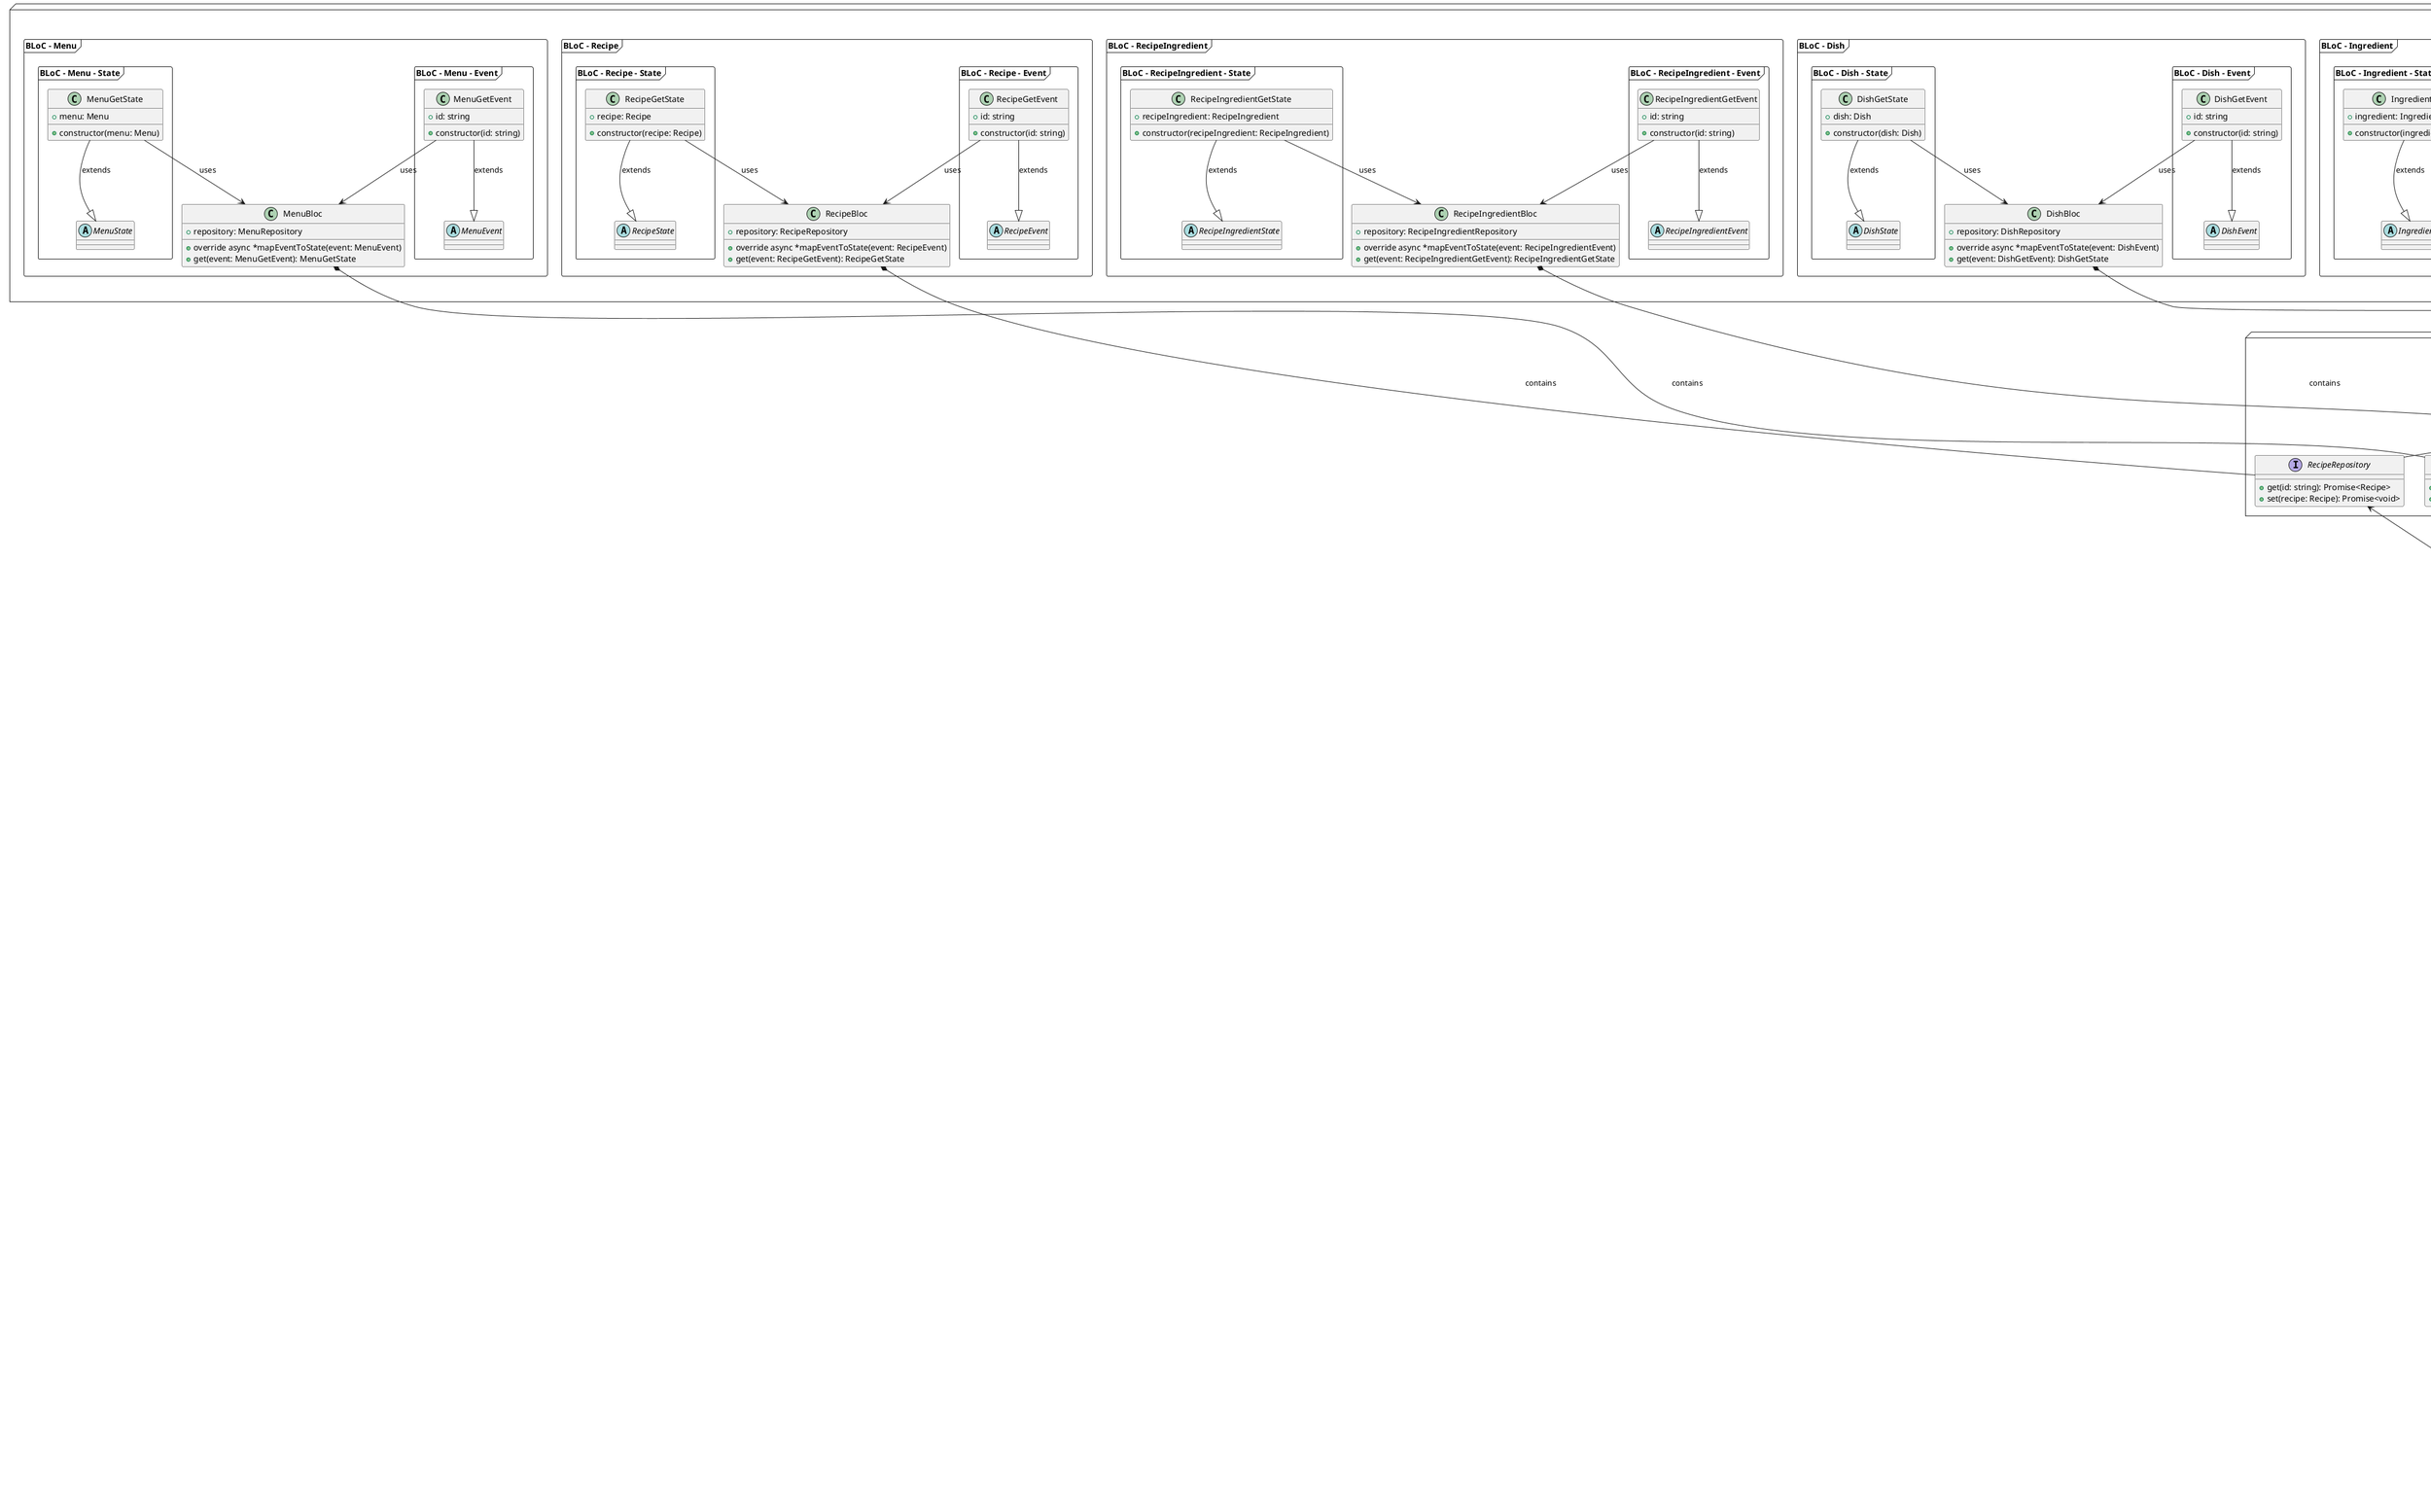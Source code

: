 @startuml Shoku Individual UML classes

node "Types" {
    interface Recipe {
    + id: string
    + name: string
    + description: string
    + image: Image
    + average_time: number
    + average_rate: number
    + ingredients: RecipeIngredient[]
    + steps: RecipeStep[]
    }
    Recipe *-- RecipeIngredient : contains
    Recipe *-- RecipeStep : contains

    interface RecipeStep {
        + name: string
        + description: string
    }

    interface RecipeIngredient {
        + id: string
        + ingredient: Ingredient
        + quantity: number
        + unity: string
    }
    RecipeIngredient *-- Ingredient : contains

    interface Ingredient {
        + id: string
        + name: string
        + image: Image
        + allergens: Pictogram[]
        + diets: Pictogram[]
    }
    Ingredient *-- Pictogram : contains

    interface Pictogram {
        + id: string
        + name: string
        + pictogram: Image
    }

    interface Restaurant {
        + id: string
        + name: string
        + description: string
        + image: Image
        + average_rate: number
        + average_price: string
        + location: string
        + phone: string
        + url: string
        + opening_time: TimeRange[][]
        + card: Card
    }
    Restaurant *-- TimeRange : contains
    Restaurant *-- Card : contains

    interface TimeRange {
        + from: string
        + to: string
    }

    interface Card {
        + id: string
        + name: string
        + dishes: Dish[]
        + menus: Menu[]
    }
    Card *-- Dish : contains
    Card *-- Menu : contains

    interface Menu {
        + id: string
        + name: string
        + price: string
        + dishes: Dish[]
    }
    Menu *-- Dish : contains

    interface Dish {
        + id: string
        + name: string
        + description: string
        + price: string
        + ingredients: Ingredient[]
        + sauces: Sauce[]
    }
    Dish *-- Ingredient : contains
    Dish *-- Sauce : contains

    interface Sauce {
        id: string
        name: string
        ingredients: Ingredient[]
    }
    Sauce *-- Ingredient : contains

    interface Profile {
        + id: string
        + email: string
        + firstName: string
        + lastName: string
        + allergens: Pictogram[]
        + diets: Pictogram[]
        + favorite_recipes: Recipe[]
        + favorite_restaurants: Restaurant[]
    }
}

node "Repositories" {
    interface Repository<T> {
        + get(id: string): Promise<T>
        + set(item: T): Promise<void>
    }
    Repository <|-down- RecipeRepository : extends
    Repository <|-down- RecipeIngredientRepository : extends
    Repository <|-down- IngredientRepository : extends
    Repository <|-down- PictogramRepository : extends
    Repository <|-down- RestaurantRepository : extends
    Repository <|-down- CardRepository : extends
    Repository <|-down- MenuRepository : extends
    Repository <|-down- DishRepository : extends
    Repository <|-down- ProfileRepository : extends

    interface RecipeRepository {
        + get(id: string): Promise<Recipe>
        + set(recipe: Recipe): Promise<void>
    }
    RecipeRepository <-- Recipe : uses

    interface RecipeIngredientRepository {
        + get(id: string): Promise<RecipeIngredient>
        + set(ingredient: RecipeIngredient): Promise<void>
    }
    RecipeIngredientRepository <-- RecipeIngredient : uses

    interface IngredientRepository {
        + get(id: string): Promise<Ingredient>
        + set(ingredient: Ingredient): Promise<void>
    }
    IngredientRepository <-- Ingredient : uses

    interface PictogramRepository {
        + get(id: string): Promise<Pictogram>
        + set(pictogram: Pictogram): Promise<void>
    }
    PictogramRepository <-- Pictogram : uses

    interface RestaurantRepository {
        + get(id: string): Promise<Restaurant>
        + set(restaurant: Restaurant): Promise<void>
    }
    RestaurantRepository <-- Restaurant : uses

    interface CardRepository {
        + get(id: string): Promise<Card>
        + set(card: Card): Promise<void>
    }
    CardRepository <-- Card : uses

    interface MenuRepository {
        + get(id: string): Promise<Menu>
        + set(menu: Menu): Promise<void>
    }
    MenuRepository <-- Menu : uses

    interface DishRepository {
        + get(id: string): Promise<Dish>
        + set(dish: Dish): Promise<void>
    }
    DishRepository <-- Dish : uses

    interface SauceRepository {
        + get(id: string): Promise<Sauce>
        + set(sauce: Sauce): Promise<void>
    }
    SauceRepository <-- Sauce : uses

    interface ProfileRepository {
        + get(id: string): Promise<Profile>
        + set(profile: Profile): Promise<void>
    }
    ProfileRepository <-- Profile : uses
}

database json {
}
json <-up- Repository : uses

node "BLoC" {
    frame "BLoC - Recipe" {
        frame "BLoC - Recipe - Event" {
            abstract RecipeEvent {
            }

            class RecipeGetEvent {
                + id: string

                + constructor(id: string)
            }
            RecipeEvent <|-up- RecipeGetEvent : extends
        }

        frame "BLoC - Recipe - State" {
            abstract RecipeState {
            }

            class RecipeGetState {
                + recipe: Recipe

                + constructor(recipe: Recipe)
            }
            RecipeState <|-up- RecipeGetState : extends
        }

        class RecipeBloc {
            + repository: RecipeRepository

            + override async *mapEventToState(event: RecipeEvent)
            + get(event: RecipeGetEvent): RecipeGetState
        }
        RecipeBloc *-down- RecipeRepository : contains
        RecipeBloc <-up- RecipeGetEvent : uses
        RecipeBloc <-up- RecipeGetState : uses
    }

    frame "BLoC - RecipeIngredient" {
        frame "BLoC - RecipeIngredient - Event" {
            abstract RecipeIngredientEvent {
            }

            class RecipeIngredientGetEvent {
                + id: string

                + constructor(id: string)
            }
            RecipeIngredientEvent <|-up- RecipeIngredientGetEvent : extends
        }

        frame "BLoC - RecipeIngredient - State" {
            abstract RecipeIngredientState {
            }

            class RecipeIngredientGetState {
                + recipeIngredient: RecipeIngredient

                + constructor(recipeIngredient: RecipeIngredient)
            }
            RecipeIngredientState <|-up- RecipeIngredientGetState : extends
        }

        class RecipeIngredientBloc {
            + repository: RecipeIngredientRepository

            + override async *mapEventToState(event: RecipeIngredientEvent)
            + get(event: RecipeIngredientGetEvent): RecipeIngredientGetState
        }
        RecipeIngredientBloc *-down- RecipeIngredientRepository : contains
        RecipeIngredientBloc <-up- RecipeIngredientGetEvent : uses
        RecipeIngredientBloc <-up- RecipeIngredientGetState : uses
    }

    frame "BLoC - Ingredient" {
        frame "BLoC - Ingredient - Event" {
            abstract IngredientEvent {
            }

            class IngredientGetEvent {
                + id: string

                + constructor(id: string)
            }
            IngredientEvent <|-up- IngredientGetEvent : extends
        }

        frame "BLoC - Ingredient - State" {
            abstract IngredientState {
            }

            class IngredientGetState {
                + ingredient: Ingredient

                + constructor(ingredient: Ingredient)
            }
            IngredientState <|-up- IngredientGetState : extends
        }

        class IngredientBloc {
            + repository: IngredientRepository

            + override async *mapEventToState(event: IngredientEvent)
            + get(event: IngredientGetEvent): IngredientGetState
        }
        IngredientBloc *-down- IngredientRepository : contains
        IngredientBloc <-up- IngredientGetEvent : uses
        IngredientBloc <-up- IngredientGetState : uses
    }

    frame "BLoC - Pictogram" {
        frame "BLoC - Pictogram - Event" {
            abstract PictogramEvent {
            }

            class PictogramGetEvent {
                + id: string

                + constructor(id: string)
            }
            PictogramEvent <|-up- PictogramGetEvent : extends
        }

        frame "BLoC - Pictogram - State" {
            abstract PictogramState {
            }

            class PictogramGetState {
                + pictogram: Pictogram

                + constructor(pictogram: Pictogram)
            }
            PictogramState <|-up- PictogramGetState : extends
        }

        class PictogramBloc {
            + repository: PictogramRepository

            + override async *mapEventToState(event: PictogramEvent)
            + get(event: PictogramGetEvent): PictogramGetState
        }
        PictogramBloc *-down- PictogramRepository : contains
        PictogramBloc <-up- PictogramGetEvent : uses
        PictogramBloc <-up- PictogramGetState : uses
    }

    frame "BLoC - Restaurant" {
        frame "BLoC - Restaurant - Event" {
            abstract RestaurantEvent {
            }

            class RestaurantGetEvent {
                + id: string

                + constructor(id: string)
            }
            RestaurantEvent <|-up- RestaurantGetEvent : extends
        }

        frame "BLoC - Restaurant - State" {
            abstract RestaurantState {
            }

            class RestaurantGetState {
                + restaurant: Restaurant

                + constructor(restaurant: Restaurant)
            }
            RestaurantState <|-up- RestaurantGetState : extends
        }

        class RestaurantBloc {
            + repository: RestaurantRepository

            + override async *mapEventToState(event: RestaurantEvent)
            + get(event: RestaurantGetEvent): RestaurantGetState
        }
        RestaurantBloc *-down- RestaurantRepository : contains
        RestaurantBloc <-up- RestaurantGetEvent : uses
        RestaurantBloc <-up- RestaurantGetState : uses
    }

    frame "BLoC - Card" {
        frame "BLoC - Card - Event" {
            abstract CardEvent {
            }

            class CardGetEvent {
                + id: string

                + constructor(id: string)
            }
            CardEvent <|-up- CardGetEvent : extends
        }

        frame "BLoC - Card - State" {
            abstract CardState {
            }

            class CardGetState {
                + card: Card

                + constructor(card: Card)
            }
            CardState <|-up- CardGetState : extends
        }

        class CardBloc {
            + repository: CardRepository

            + override async *mapEventToState(event: CardEvent)
            + get(event: CardGetEvent): CardGetState
        }
        CardBloc *-down- CardRepository : contains
        CardBloc <-up- CardGetEvent : uses
        CardBloc <-up- CardGetState : uses
    }

    frame "BLoC - Menu" {
        frame "BLoC - Menu - Event" {
            abstract MenuEvent {
            }

            class MenuGetEvent {
                + id: string

                + constructor(id: string)
            }
            MenuEvent <|-up- MenuGetEvent : extends
        }

        frame "BLoC - Menu - State" {
            abstract MenuState {
            }

            class MenuGetState {
                + menu: Menu

                + constructor(menu: Menu)
            }
            MenuState <|-up- MenuGetState : extends
        }

        class MenuBloc {
            + repository: MenuRepository

            + override async *mapEventToState(event: MenuEvent)
            + get(event: MenuGetEvent): MenuGetState
        }
        MenuBloc *-down- MenuRepository : contains
        MenuBloc <-up- MenuGetEvent : uses
        MenuBloc <-up- MenuGetState : uses
    }

    frame "BLoC - Dish" {
        frame "BLoC - Dish - Event" {
            abstract DishEvent {
            }

            class DishGetEvent {
                + id: string

                + constructor(id: string)
            }
            DishEvent <|-up- DishGetEvent : extends
        }

        frame "BLoC - Dish - State" {
            abstract DishState {
            }

            class DishGetState {
                + dish: Dish

                + constructor(dish: Dish)
            }
            DishState <|-up- DishGetState : extends
        }

        class DishBloc {
            + repository: DishRepository

            + override async *mapEventToState(event: DishEvent)
            + get(event: DishGetEvent): DishGetState
        }
        DishBloc *-down- DishRepository : contains
        DishBloc <-up- DishGetEvent : uses
        DishBloc <-up- DishGetState : uses
    }

    frame "BLoC - Sauce" {
        frame "BLoC - Sauce - Event" {
            abstract SauceEvent {
            }

            class SauceGetEvent {
                + id: string

                + constructor(id: string)
            }
            SauceEvent <|-up- SauceGetEvent : extends
        }

        frame "BLoC - Sauce - State" {
            abstract SauceState {
            }

            class SauceGetState {
                + sauce: Sauce

                + constructor(sauce: Sauce)
            }
            SauceState <|-up- SauceGetState : extends
        }

        class SauceBloc {
            + repository: SauceRepository

            + override async *mapEventToState(event: SauceEvent)
            + get(event: SauceGetEvent): SauceGetState
        }
        SauceBloc *-down- SauceRepository : contains
        SauceBloc <-up- SauceGetEvent : uses
        SauceBloc <-up- SauceGetState : uses
    }

    frame "BLoC - Profile" {
        frame "BLoC - Profile - Event" {
            abstract ProfileEvent {
            }

            class ProfileGetEvent {
                + id: string

                + constructor(id: string)
            }
            ProfileEvent <|-up- ProfileGetEvent : extends

            class ProfileFavoriteRecipeEvent {
                + id: string
                + recipeId: string

                + constructor(id: string, recipeId: string)
            }
            ProfileEvent <|-up- ProfileFavoriteRecipeEvent : extends

            class ProfileFavoriteRestaurantEvent {
                + id: string
                + restaurantId: string

                + constructor(id: string, restaurantId: string)
            }
            ProfileEvent <|-up- ProfileFavoriteRestaurantEvent : extends
        }

        frame "BLoC - Profile - State" {
            abstract ProfileState {
            }

            class ProfileGetState {
                + profile: Profile

                + constructor(profile: Profile)
            }
            ProfileState <|-up- ProfileGetState : extends

            class ProfileFavoriteState {
                + isFavorite: boolean

                + constructor(isFavorite: boolean)
            }
            ProfileState <|-up- ProfileFavoriteState : extends
        }

        class ProfileBloc {
            + repository: ProfileRepository

            + override async *mapEventToState(event: ProfileEvent)
            + get(event: ProfileGetEvent): ProfileGetState
            + favoriteRecipe(event: ProfileFavoriteRecipeEvent): ProfileFavoriteState
            + favoriteRestaurant(event: ProfileFavoriteRestaurantEvent): ProfileFavoriteState
        }
        ProfileBloc *-down- ProfileRepository : contains
        ProfileBloc <-up- ProfileGetEvent : uses
        ProfileBloc <-up- ProfileFavoriteRecipeEvent : uses
        ProfileBloc <-up- ProfileFavoriteRestaurantEvent : uses
        ProfileBloc <-up- ProfileGetState : uses
        ProfileBloc <-up- ProfileFavoriteState : uses
    }
}

@enduml